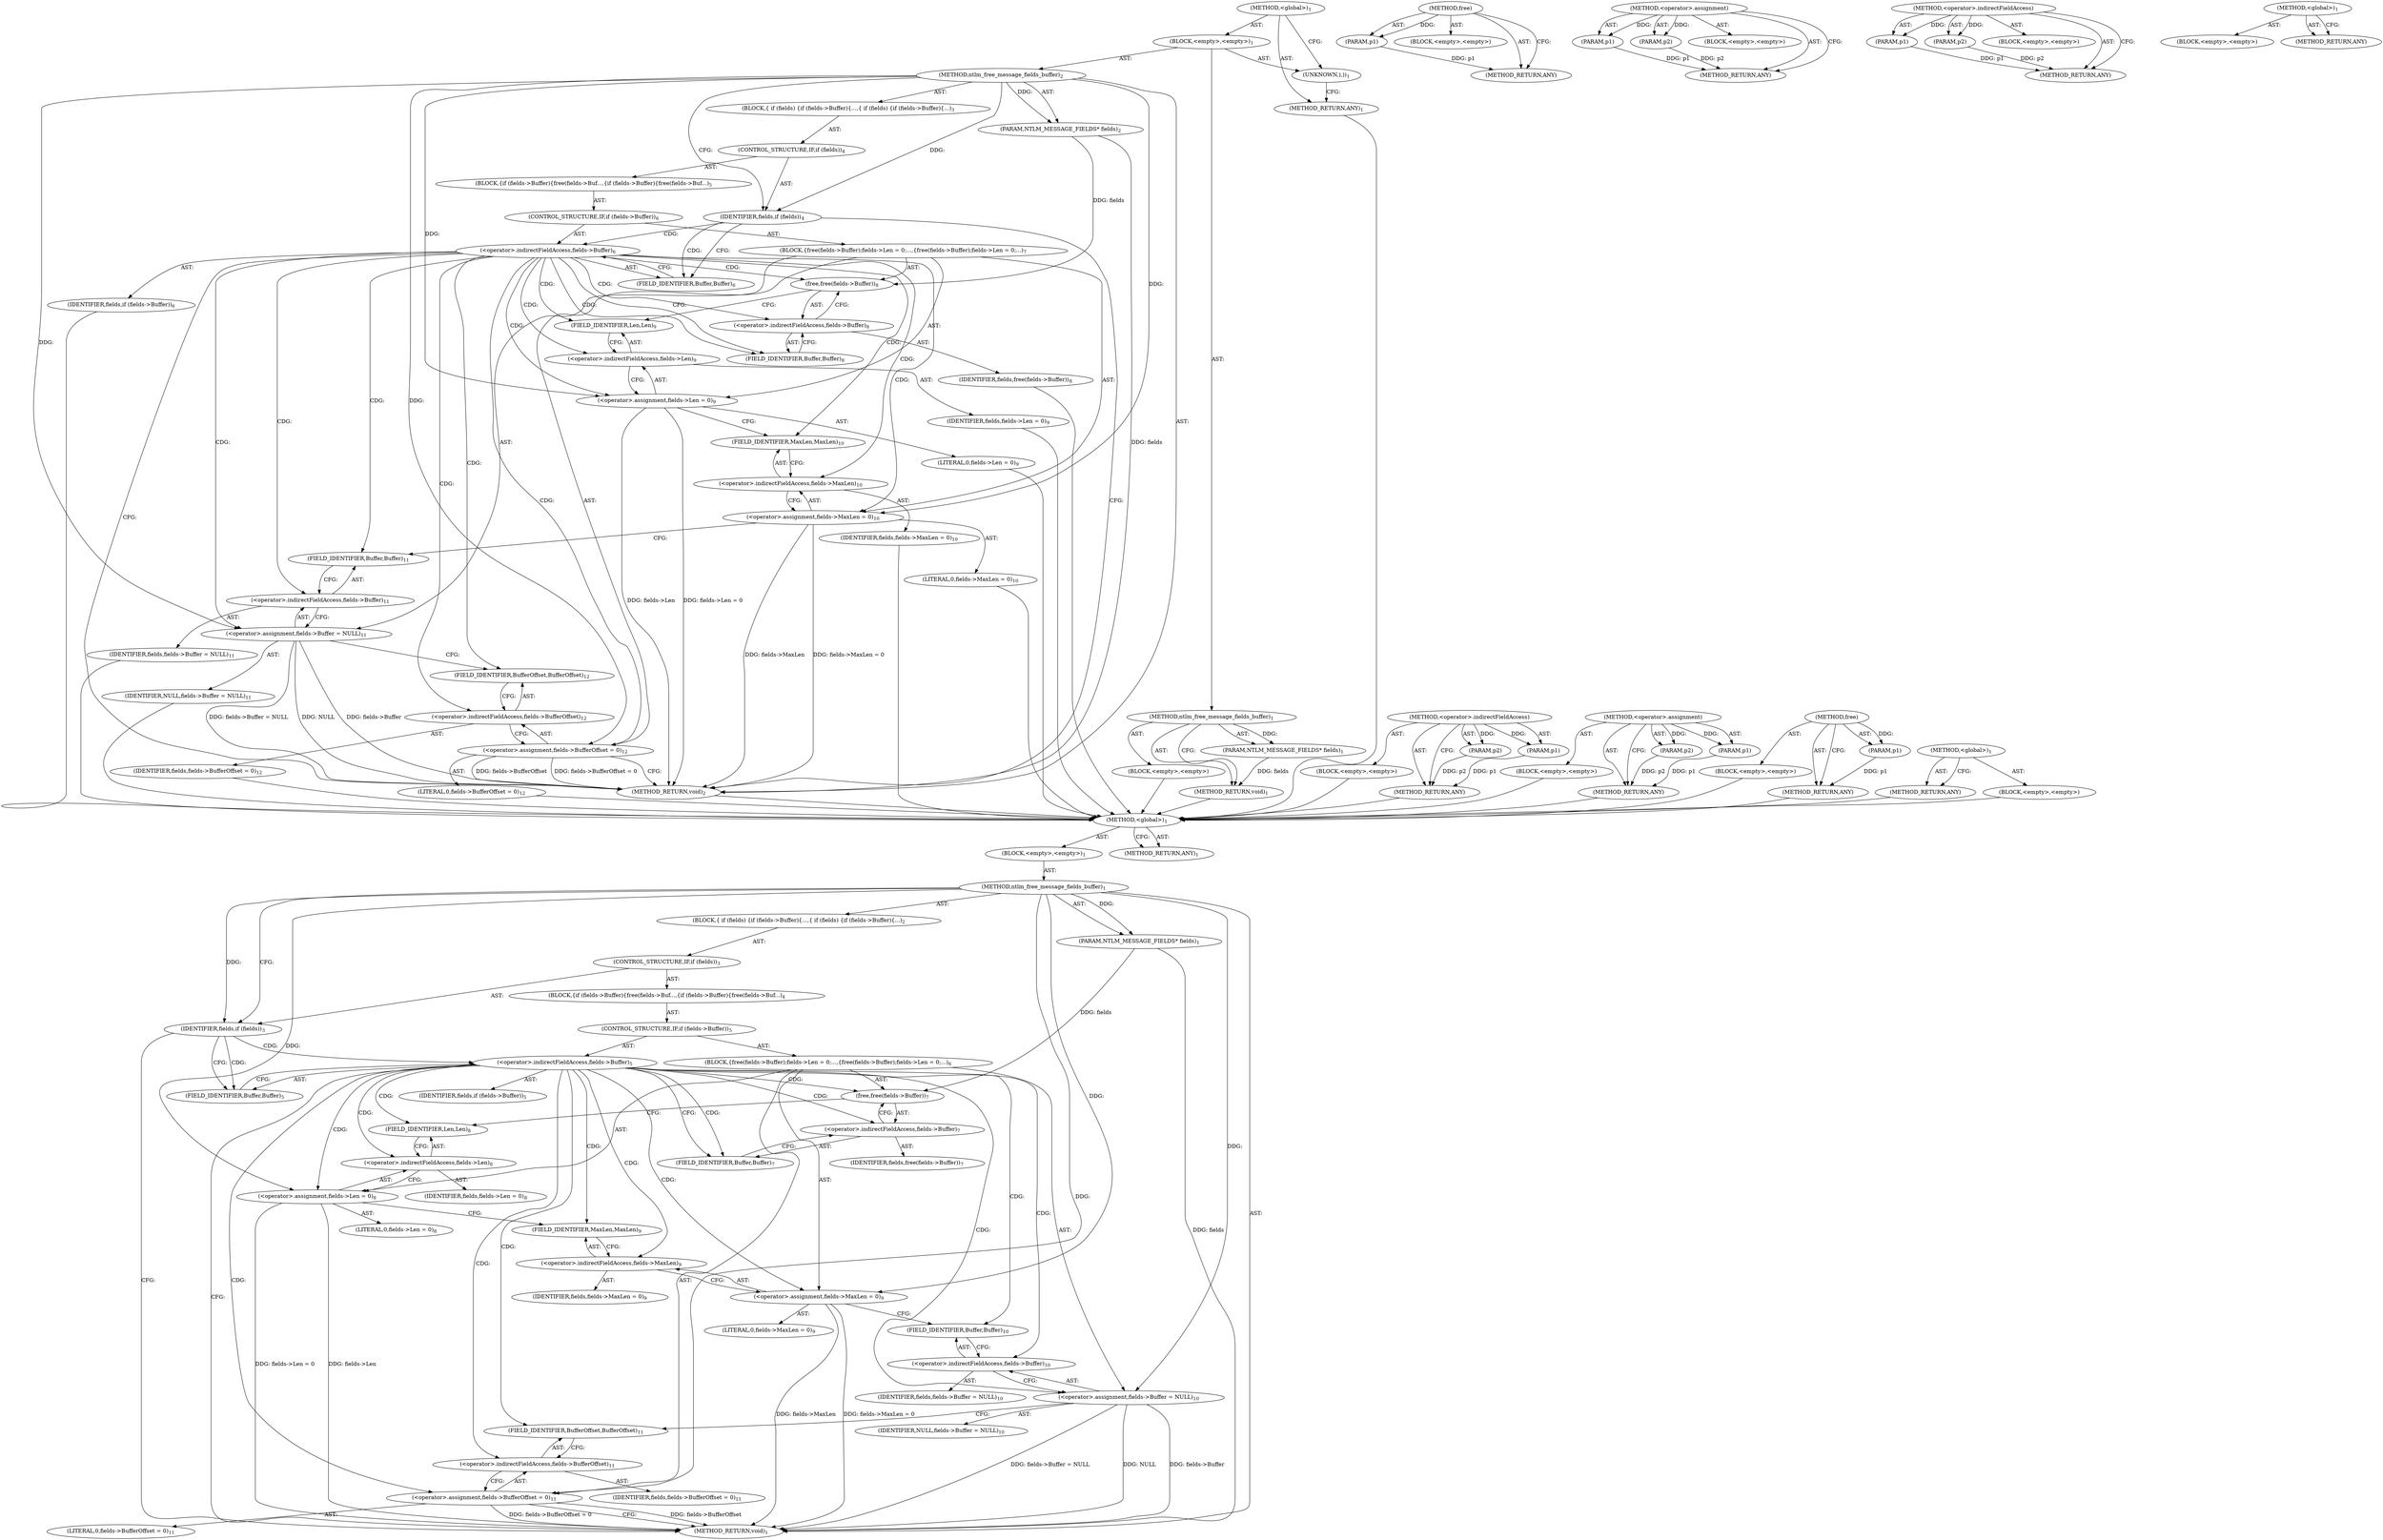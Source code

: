 digraph "ntlm_free_message_fields_buffer" {
vulnerable_6 [label=<(METHOD,&lt;global&gt;)<SUB>1</SUB>>];
vulnerable_7 [label=<(BLOCK,&lt;empty&gt;,&lt;empty&gt;)<SUB>1</SUB>>];
vulnerable_8 [label=<(METHOD,ntlm_free_message_fields_buffer)<SUB>1</SUB>>];
vulnerable_9 [label=<(PARAM,NTLM_MESSAGE_FIELDS* fields)<SUB>1</SUB>>];
vulnerable_10 [label=<(BLOCK,{
 	if (fields)
 	{
		if (fields-&gt;Buffer)
		{
	...,{
 	if (fields)
 	{
		if (fields-&gt;Buffer)
		{
	...)<SUB>2</SUB>>];
vulnerable_11 [label=<(CONTROL_STRUCTURE,IF,if (fields))<SUB>3</SUB>>];
vulnerable_12 [label=<(IDENTIFIER,fields,if (fields))<SUB>3</SUB>>];
vulnerable_13 [label=<(BLOCK,{
		if (fields-&gt;Buffer)
		{
			free(fields-&gt;Buf...,{
		if (fields-&gt;Buffer)
		{
			free(fields-&gt;Buf...)<SUB>4</SUB>>];
vulnerable_14 [label=<(CONTROL_STRUCTURE,IF,if (fields-&gt;Buffer))<SUB>5</SUB>>];
vulnerable_15 [label=<(&lt;operator&gt;.indirectFieldAccess,fields-&gt;Buffer)<SUB>5</SUB>>];
vulnerable_16 [label=<(IDENTIFIER,fields,if (fields-&gt;Buffer))<SUB>5</SUB>>];
vulnerable_17 [label=<(FIELD_IDENTIFIER,Buffer,Buffer)<SUB>5</SUB>>];
vulnerable_18 [label=<(BLOCK,{
			free(fields-&gt;Buffer);
			fields-&gt;Len = 0;
...,{
			free(fields-&gt;Buffer);
			fields-&gt;Len = 0;
...)<SUB>6</SUB>>];
vulnerable_19 [label=<(free,free(fields-&gt;Buffer))<SUB>7</SUB>>];
vulnerable_20 [label=<(&lt;operator&gt;.indirectFieldAccess,fields-&gt;Buffer)<SUB>7</SUB>>];
vulnerable_21 [label=<(IDENTIFIER,fields,free(fields-&gt;Buffer))<SUB>7</SUB>>];
vulnerable_22 [label=<(FIELD_IDENTIFIER,Buffer,Buffer)<SUB>7</SUB>>];
vulnerable_23 [label=<(&lt;operator&gt;.assignment,fields-&gt;Len = 0)<SUB>8</SUB>>];
vulnerable_24 [label=<(&lt;operator&gt;.indirectFieldAccess,fields-&gt;Len)<SUB>8</SUB>>];
vulnerable_25 [label=<(IDENTIFIER,fields,fields-&gt;Len = 0)<SUB>8</SUB>>];
vulnerable_26 [label=<(FIELD_IDENTIFIER,Len,Len)<SUB>8</SUB>>];
vulnerable_27 [label=<(LITERAL,0,fields-&gt;Len = 0)<SUB>8</SUB>>];
vulnerable_28 [label=<(&lt;operator&gt;.assignment,fields-&gt;MaxLen = 0)<SUB>9</SUB>>];
vulnerable_29 [label=<(&lt;operator&gt;.indirectFieldAccess,fields-&gt;MaxLen)<SUB>9</SUB>>];
vulnerable_30 [label=<(IDENTIFIER,fields,fields-&gt;MaxLen = 0)<SUB>9</SUB>>];
vulnerable_31 [label=<(FIELD_IDENTIFIER,MaxLen,MaxLen)<SUB>9</SUB>>];
vulnerable_32 [label=<(LITERAL,0,fields-&gt;MaxLen = 0)<SUB>9</SUB>>];
vulnerable_33 [label=<(&lt;operator&gt;.assignment,fields-&gt;Buffer = NULL)<SUB>10</SUB>>];
vulnerable_34 [label=<(&lt;operator&gt;.indirectFieldAccess,fields-&gt;Buffer)<SUB>10</SUB>>];
vulnerable_35 [label=<(IDENTIFIER,fields,fields-&gt;Buffer = NULL)<SUB>10</SUB>>];
vulnerable_36 [label=<(FIELD_IDENTIFIER,Buffer,Buffer)<SUB>10</SUB>>];
vulnerable_37 [label=<(IDENTIFIER,NULL,fields-&gt;Buffer = NULL)<SUB>10</SUB>>];
vulnerable_38 [label=<(&lt;operator&gt;.assignment,fields-&gt;BufferOffset = 0)<SUB>11</SUB>>];
vulnerable_39 [label=<(&lt;operator&gt;.indirectFieldAccess,fields-&gt;BufferOffset)<SUB>11</SUB>>];
vulnerable_40 [label=<(IDENTIFIER,fields,fields-&gt;BufferOffset = 0)<SUB>11</SUB>>];
vulnerable_41 [label=<(FIELD_IDENTIFIER,BufferOffset,BufferOffset)<SUB>11</SUB>>];
vulnerable_42 [label=<(LITERAL,0,fields-&gt;BufferOffset = 0)<SUB>11</SUB>>];
vulnerable_43 [label=<(METHOD_RETURN,void)<SUB>1</SUB>>];
vulnerable_45 [label=<(METHOD_RETURN,ANY)<SUB>1</SUB>>];
vulnerable_67 [label=<(METHOD,free)>];
vulnerable_68 [label=<(PARAM,p1)>];
vulnerable_69 [label=<(BLOCK,&lt;empty&gt;,&lt;empty&gt;)>];
vulnerable_70 [label=<(METHOD_RETURN,ANY)>];
vulnerable_71 [label=<(METHOD,&lt;operator&gt;.assignment)>];
vulnerable_72 [label=<(PARAM,p1)>];
vulnerable_73 [label=<(PARAM,p2)>];
vulnerable_74 [label=<(BLOCK,&lt;empty&gt;,&lt;empty&gt;)>];
vulnerable_75 [label=<(METHOD_RETURN,ANY)>];
vulnerable_62 [label=<(METHOD,&lt;operator&gt;.indirectFieldAccess)>];
vulnerable_63 [label=<(PARAM,p1)>];
vulnerable_64 [label=<(PARAM,p2)>];
vulnerable_65 [label=<(BLOCK,&lt;empty&gt;,&lt;empty&gt;)>];
vulnerable_66 [label=<(METHOD_RETURN,ANY)>];
vulnerable_56 [label=<(METHOD,&lt;global&gt;)<SUB>1</SUB>>];
vulnerable_57 [label=<(BLOCK,&lt;empty&gt;,&lt;empty&gt;)>];
vulnerable_58 [label=<(METHOD_RETURN,ANY)>];
fixed_6 [label=<(METHOD,&lt;global&gt;)<SUB>1</SUB>>];
fixed_7 [label=<(BLOCK,&lt;empty&gt;,&lt;empty&gt;)<SUB>1</SUB>>];
fixed_8 [label=<(METHOD,ntlm_free_message_fields_buffer)<SUB>1</SUB>>];
fixed_9 [label=<(PARAM,NTLM_MESSAGE_FIELDS* fields)<SUB>1</SUB>>];
fixed_10 [label=<(BLOCK,&lt;empty&gt;,&lt;empty&gt;)>];
fixed_11 [label=<(METHOD_RETURN,void)<SUB>1</SUB>>];
fixed_13 [label=<(UNKNOWN,),))<SUB>1</SUB>>];
fixed_14 [label=<(METHOD,ntlm_free_message_fields_buffer)<SUB>2</SUB>>];
fixed_15 [label=<(PARAM,NTLM_MESSAGE_FIELDS* fields)<SUB>2</SUB>>];
fixed_16 [label=<(BLOCK,{
 	if (fields)
 	{
		if (fields-&gt;Buffer)
		{
	...,{
 	if (fields)
 	{
		if (fields-&gt;Buffer)
		{
	...)<SUB>3</SUB>>];
fixed_17 [label=<(CONTROL_STRUCTURE,IF,if (fields))<SUB>4</SUB>>];
fixed_18 [label=<(IDENTIFIER,fields,if (fields))<SUB>4</SUB>>];
fixed_19 [label=<(BLOCK,{
		if (fields-&gt;Buffer)
		{
			free(fields-&gt;Buf...,{
		if (fields-&gt;Buffer)
		{
			free(fields-&gt;Buf...)<SUB>5</SUB>>];
fixed_20 [label=<(CONTROL_STRUCTURE,IF,if (fields-&gt;Buffer))<SUB>6</SUB>>];
fixed_21 [label=<(&lt;operator&gt;.indirectFieldAccess,fields-&gt;Buffer)<SUB>6</SUB>>];
fixed_22 [label=<(IDENTIFIER,fields,if (fields-&gt;Buffer))<SUB>6</SUB>>];
fixed_23 [label=<(FIELD_IDENTIFIER,Buffer,Buffer)<SUB>6</SUB>>];
fixed_24 [label=<(BLOCK,{
			free(fields-&gt;Buffer);
			fields-&gt;Len = 0;
...,{
			free(fields-&gt;Buffer);
			fields-&gt;Len = 0;
...)<SUB>7</SUB>>];
fixed_25 [label=<(free,free(fields-&gt;Buffer))<SUB>8</SUB>>];
fixed_26 [label=<(&lt;operator&gt;.indirectFieldAccess,fields-&gt;Buffer)<SUB>8</SUB>>];
fixed_27 [label=<(IDENTIFIER,fields,free(fields-&gt;Buffer))<SUB>8</SUB>>];
fixed_28 [label=<(FIELD_IDENTIFIER,Buffer,Buffer)<SUB>8</SUB>>];
fixed_29 [label=<(&lt;operator&gt;.assignment,fields-&gt;Len = 0)<SUB>9</SUB>>];
fixed_30 [label=<(&lt;operator&gt;.indirectFieldAccess,fields-&gt;Len)<SUB>9</SUB>>];
fixed_31 [label=<(IDENTIFIER,fields,fields-&gt;Len = 0)<SUB>9</SUB>>];
fixed_32 [label=<(FIELD_IDENTIFIER,Len,Len)<SUB>9</SUB>>];
fixed_33 [label=<(LITERAL,0,fields-&gt;Len = 0)<SUB>9</SUB>>];
fixed_34 [label=<(&lt;operator&gt;.assignment,fields-&gt;MaxLen = 0)<SUB>10</SUB>>];
fixed_35 [label=<(&lt;operator&gt;.indirectFieldAccess,fields-&gt;MaxLen)<SUB>10</SUB>>];
fixed_36 [label=<(IDENTIFIER,fields,fields-&gt;MaxLen = 0)<SUB>10</SUB>>];
fixed_37 [label=<(FIELD_IDENTIFIER,MaxLen,MaxLen)<SUB>10</SUB>>];
fixed_38 [label=<(LITERAL,0,fields-&gt;MaxLen = 0)<SUB>10</SUB>>];
fixed_39 [label=<(&lt;operator&gt;.assignment,fields-&gt;Buffer = NULL)<SUB>11</SUB>>];
fixed_40 [label=<(&lt;operator&gt;.indirectFieldAccess,fields-&gt;Buffer)<SUB>11</SUB>>];
fixed_41 [label=<(IDENTIFIER,fields,fields-&gt;Buffer = NULL)<SUB>11</SUB>>];
fixed_42 [label=<(FIELD_IDENTIFIER,Buffer,Buffer)<SUB>11</SUB>>];
fixed_43 [label=<(IDENTIFIER,NULL,fields-&gt;Buffer = NULL)<SUB>11</SUB>>];
fixed_44 [label=<(&lt;operator&gt;.assignment,fields-&gt;BufferOffset = 0)<SUB>12</SUB>>];
fixed_45 [label=<(&lt;operator&gt;.indirectFieldAccess,fields-&gt;BufferOffset)<SUB>12</SUB>>];
fixed_46 [label=<(IDENTIFIER,fields,fields-&gt;BufferOffset = 0)<SUB>12</SUB>>];
fixed_47 [label=<(FIELD_IDENTIFIER,BufferOffset,BufferOffset)<SUB>12</SUB>>];
fixed_48 [label=<(LITERAL,0,fields-&gt;BufferOffset = 0)<SUB>12</SUB>>];
fixed_49 [label=<(METHOD_RETURN,void)<SUB>2</SUB>>];
fixed_51 [label=<(METHOD_RETURN,ANY)<SUB>1</SUB>>];
fixed_68 [label=<(METHOD,&lt;operator&gt;.indirectFieldAccess)>];
fixed_69 [label=<(PARAM,p1)>];
fixed_70 [label=<(PARAM,p2)>];
fixed_71 [label=<(BLOCK,&lt;empty&gt;,&lt;empty&gt;)>];
fixed_72 [label=<(METHOD_RETURN,ANY)>];
fixed_77 [label=<(METHOD,&lt;operator&gt;.assignment)>];
fixed_78 [label=<(PARAM,p1)>];
fixed_79 [label=<(PARAM,p2)>];
fixed_80 [label=<(BLOCK,&lt;empty&gt;,&lt;empty&gt;)>];
fixed_81 [label=<(METHOD_RETURN,ANY)>];
fixed_73 [label=<(METHOD,free)>];
fixed_74 [label=<(PARAM,p1)>];
fixed_75 [label=<(BLOCK,&lt;empty&gt;,&lt;empty&gt;)>];
fixed_76 [label=<(METHOD_RETURN,ANY)>];
fixed_62 [label=<(METHOD,&lt;global&gt;)<SUB>1</SUB>>];
fixed_63 [label=<(BLOCK,&lt;empty&gt;,&lt;empty&gt;)>];
fixed_64 [label=<(METHOD_RETURN,ANY)>];
vulnerable_6 -> vulnerable_7  [key=0, label="AST: "];
vulnerable_6 -> vulnerable_45  [key=0, label="AST: "];
vulnerable_6 -> vulnerable_45  [key=1, label="CFG: "];
vulnerable_7 -> vulnerable_8  [key=0, label="AST: "];
vulnerable_8 -> vulnerable_9  [key=0, label="AST: "];
vulnerable_8 -> vulnerable_9  [key=1, label="DDG: "];
vulnerable_8 -> vulnerable_10  [key=0, label="AST: "];
vulnerable_8 -> vulnerable_43  [key=0, label="AST: "];
vulnerable_8 -> vulnerable_12  [key=0, label="CFG: "];
vulnerable_8 -> vulnerable_12  [key=1, label="DDG: "];
vulnerable_8 -> vulnerable_23  [key=0, label="DDG: "];
vulnerable_8 -> vulnerable_28  [key=0, label="DDG: "];
vulnerable_8 -> vulnerable_33  [key=0, label="DDG: "];
vulnerable_8 -> vulnerable_38  [key=0, label="DDG: "];
vulnerable_9 -> vulnerable_43  [key=0, label="DDG: fields"];
vulnerable_9 -> vulnerable_19  [key=0, label="DDG: fields"];
vulnerable_10 -> vulnerable_11  [key=0, label="AST: "];
vulnerable_11 -> vulnerable_12  [key=0, label="AST: "];
vulnerable_11 -> vulnerable_13  [key=0, label="AST: "];
vulnerable_12 -> vulnerable_43  [key=0, label="CFG: "];
vulnerable_12 -> vulnerable_17  [key=0, label="CFG: "];
vulnerable_12 -> vulnerable_17  [key=1, label="CDG: "];
vulnerable_12 -> vulnerable_15  [key=0, label="CDG: "];
vulnerable_13 -> vulnerable_14  [key=0, label="AST: "];
vulnerable_14 -> vulnerable_15  [key=0, label="AST: "];
vulnerable_14 -> vulnerable_18  [key=0, label="AST: "];
vulnerable_15 -> vulnerable_16  [key=0, label="AST: "];
vulnerable_15 -> vulnerable_17  [key=0, label="AST: "];
vulnerable_15 -> vulnerable_43  [key=0, label="CFG: "];
vulnerable_15 -> vulnerable_22  [key=0, label="CFG: "];
vulnerable_15 -> vulnerable_22  [key=1, label="CDG: "];
vulnerable_15 -> vulnerable_24  [key=0, label="CDG: "];
vulnerable_15 -> vulnerable_34  [key=0, label="CDG: "];
vulnerable_15 -> vulnerable_33  [key=0, label="CDG: "];
vulnerable_15 -> vulnerable_26  [key=0, label="CDG: "];
vulnerable_15 -> vulnerable_23  [key=0, label="CDG: "];
vulnerable_15 -> vulnerable_19  [key=0, label="CDG: "];
vulnerable_15 -> vulnerable_28  [key=0, label="CDG: "];
vulnerable_15 -> vulnerable_36  [key=0, label="CDG: "];
vulnerable_15 -> vulnerable_20  [key=0, label="CDG: "];
vulnerable_15 -> vulnerable_38  [key=0, label="CDG: "];
vulnerable_15 -> vulnerable_41  [key=0, label="CDG: "];
vulnerable_15 -> vulnerable_29  [key=0, label="CDG: "];
vulnerable_15 -> vulnerable_39  [key=0, label="CDG: "];
vulnerable_15 -> vulnerable_31  [key=0, label="CDG: "];
vulnerable_17 -> vulnerable_15  [key=0, label="CFG: "];
vulnerable_18 -> vulnerable_19  [key=0, label="AST: "];
vulnerable_18 -> vulnerable_23  [key=0, label="AST: "];
vulnerable_18 -> vulnerable_28  [key=0, label="AST: "];
vulnerable_18 -> vulnerable_33  [key=0, label="AST: "];
vulnerable_18 -> vulnerable_38  [key=0, label="AST: "];
vulnerable_19 -> vulnerable_20  [key=0, label="AST: "];
vulnerable_19 -> vulnerable_26  [key=0, label="CFG: "];
vulnerable_20 -> vulnerable_21  [key=0, label="AST: "];
vulnerable_20 -> vulnerable_22  [key=0, label="AST: "];
vulnerable_20 -> vulnerable_19  [key=0, label="CFG: "];
vulnerable_22 -> vulnerable_20  [key=0, label="CFG: "];
vulnerable_23 -> vulnerable_24  [key=0, label="AST: "];
vulnerable_23 -> vulnerable_27  [key=0, label="AST: "];
vulnerable_23 -> vulnerable_31  [key=0, label="CFG: "];
vulnerable_23 -> vulnerable_43  [key=0, label="DDG: fields-&gt;Len"];
vulnerable_23 -> vulnerable_43  [key=1, label="DDG: fields-&gt;Len = 0"];
vulnerable_24 -> vulnerable_25  [key=0, label="AST: "];
vulnerable_24 -> vulnerable_26  [key=0, label="AST: "];
vulnerable_24 -> vulnerable_23  [key=0, label="CFG: "];
vulnerable_26 -> vulnerable_24  [key=0, label="CFG: "];
vulnerable_28 -> vulnerable_29  [key=0, label="AST: "];
vulnerable_28 -> vulnerable_32  [key=0, label="AST: "];
vulnerable_28 -> vulnerable_36  [key=0, label="CFG: "];
vulnerable_28 -> vulnerable_43  [key=0, label="DDG: fields-&gt;MaxLen"];
vulnerable_28 -> vulnerable_43  [key=1, label="DDG: fields-&gt;MaxLen = 0"];
vulnerable_29 -> vulnerable_30  [key=0, label="AST: "];
vulnerable_29 -> vulnerable_31  [key=0, label="AST: "];
vulnerable_29 -> vulnerable_28  [key=0, label="CFG: "];
vulnerable_31 -> vulnerable_29  [key=0, label="CFG: "];
vulnerable_33 -> vulnerable_34  [key=0, label="AST: "];
vulnerable_33 -> vulnerable_37  [key=0, label="AST: "];
vulnerable_33 -> vulnerable_41  [key=0, label="CFG: "];
vulnerable_33 -> vulnerable_43  [key=0, label="DDG: fields-&gt;Buffer"];
vulnerable_33 -> vulnerable_43  [key=1, label="DDG: fields-&gt;Buffer = NULL"];
vulnerable_33 -> vulnerable_43  [key=2, label="DDG: NULL"];
vulnerable_34 -> vulnerable_35  [key=0, label="AST: "];
vulnerable_34 -> vulnerable_36  [key=0, label="AST: "];
vulnerable_34 -> vulnerable_33  [key=0, label="CFG: "];
vulnerable_36 -> vulnerable_34  [key=0, label="CFG: "];
vulnerable_38 -> vulnerable_39  [key=0, label="AST: "];
vulnerable_38 -> vulnerable_42  [key=0, label="AST: "];
vulnerable_38 -> vulnerable_43  [key=0, label="CFG: "];
vulnerable_38 -> vulnerable_43  [key=1, label="DDG: fields-&gt;BufferOffset"];
vulnerable_38 -> vulnerable_43  [key=2, label="DDG: fields-&gt;BufferOffset = 0"];
vulnerable_39 -> vulnerable_40  [key=0, label="AST: "];
vulnerable_39 -> vulnerable_41  [key=0, label="AST: "];
vulnerable_39 -> vulnerable_38  [key=0, label="CFG: "];
vulnerable_41 -> vulnerable_39  [key=0, label="CFG: "];
vulnerable_67 -> vulnerable_68  [key=0, label="AST: "];
vulnerable_67 -> vulnerable_68  [key=1, label="DDG: "];
vulnerable_67 -> vulnerable_69  [key=0, label="AST: "];
vulnerable_67 -> vulnerable_70  [key=0, label="AST: "];
vulnerable_67 -> vulnerable_70  [key=1, label="CFG: "];
vulnerable_68 -> vulnerable_70  [key=0, label="DDG: p1"];
vulnerable_71 -> vulnerable_72  [key=0, label="AST: "];
vulnerable_71 -> vulnerable_72  [key=1, label="DDG: "];
vulnerable_71 -> vulnerable_74  [key=0, label="AST: "];
vulnerable_71 -> vulnerable_73  [key=0, label="AST: "];
vulnerable_71 -> vulnerable_73  [key=1, label="DDG: "];
vulnerable_71 -> vulnerable_75  [key=0, label="AST: "];
vulnerable_71 -> vulnerable_75  [key=1, label="CFG: "];
vulnerable_72 -> vulnerable_75  [key=0, label="DDG: p1"];
vulnerable_73 -> vulnerable_75  [key=0, label="DDG: p2"];
vulnerable_62 -> vulnerable_63  [key=0, label="AST: "];
vulnerable_62 -> vulnerable_63  [key=1, label="DDG: "];
vulnerable_62 -> vulnerable_65  [key=0, label="AST: "];
vulnerable_62 -> vulnerable_64  [key=0, label="AST: "];
vulnerable_62 -> vulnerable_64  [key=1, label="DDG: "];
vulnerable_62 -> vulnerable_66  [key=0, label="AST: "];
vulnerable_62 -> vulnerable_66  [key=1, label="CFG: "];
vulnerable_63 -> vulnerable_66  [key=0, label="DDG: p1"];
vulnerable_64 -> vulnerable_66  [key=0, label="DDG: p2"];
vulnerable_56 -> vulnerable_57  [key=0, label="AST: "];
vulnerable_56 -> vulnerable_58  [key=0, label="AST: "];
vulnerable_56 -> vulnerable_58  [key=1, label="CFG: "];
fixed_6 -> fixed_7  [key=0, label="AST: "];
fixed_6 -> fixed_51  [key=0, label="AST: "];
fixed_6 -> fixed_13  [key=0, label="CFG: "];
fixed_7 -> fixed_8  [key=0, label="AST: "];
fixed_7 -> fixed_13  [key=0, label="AST: "];
fixed_7 -> fixed_14  [key=0, label="AST: "];
fixed_8 -> fixed_9  [key=0, label="AST: "];
fixed_8 -> fixed_9  [key=1, label="DDG: "];
fixed_8 -> fixed_10  [key=0, label="AST: "];
fixed_8 -> fixed_11  [key=0, label="AST: "];
fixed_8 -> fixed_11  [key=1, label="CFG: "];
fixed_9 -> fixed_11  [key=0, label="DDG: fields"];
fixed_10 -> vulnerable_6  [key=0];
fixed_11 -> vulnerable_6  [key=0];
fixed_13 -> fixed_51  [key=0, label="CFG: "];
fixed_14 -> fixed_15  [key=0, label="AST: "];
fixed_14 -> fixed_15  [key=1, label="DDG: "];
fixed_14 -> fixed_16  [key=0, label="AST: "];
fixed_14 -> fixed_49  [key=0, label="AST: "];
fixed_14 -> fixed_18  [key=0, label="CFG: "];
fixed_14 -> fixed_18  [key=1, label="DDG: "];
fixed_14 -> fixed_29  [key=0, label="DDG: "];
fixed_14 -> fixed_34  [key=0, label="DDG: "];
fixed_14 -> fixed_39  [key=0, label="DDG: "];
fixed_14 -> fixed_44  [key=0, label="DDG: "];
fixed_15 -> fixed_49  [key=0, label="DDG: fields"];
fixed_15 -> fixed_25  [key=0, label="DDG: fields"];
fixed_16 -> fixed_17  [key=0, label="AST: "];
fixed_17 -> fixed_18  [key=0, label="AST: "];
fixed_17 -> fixed_19  [key=0, label="AST: "];
fixed_18 -> fixed_49  [key=0, label="CFG: "];
fixed_18 -> fixed_23  [key=0, label="CFG: "];
fixed_18 -> fixed_23  [key=1, label="CDG: "];
fixed_18 -> fixed_21  [key=0, label="CDG: "];
fixed_19 -> fixed_20  [key=0, label="AST: "];
fixed_20 -> fixed_21  [key=0, label="AST: "];
fixed_20 -> fixed_24  [key=0, label="AST: "];
fixed_21 -> fixed_22  [key=0, label="AST: "];
fixed_21 -> fixed_23  [key=0, label="AST: "];
fixed_21 -> fixed_49  [key=0, label="CFG: "];
fixed_21 -> fixed_28  [key=0, label="CFG: "];
fixed_21 -> fixed_28  [key=1, label="CDG: "];
fixed_21 -> fixed_47  [key=0, label="CDG: "];
fixed_21 -> fixed_30  [key=0, label="CDG: "];
fixed_21 -> fixed_34  [key=0, label="CDG: "];
fixed_21 -> fixed_32  [key=0, label="CDG: "];
fixed_21 -> fixed_26  [key=0, label="CDG: "];
fixed_21 -> fixed_42  [key=0, label="CDG: "];
fixed_21 -> fixed_37  [key=0, label="CDG: "];
fixed_21 -> fixed_25  [key=0, label="CDG: "];
fixed_21 -> fixed_45  [key=0, label="CDG: "];
fixed_21 -> fixed_40  [key=0, label="CDG: "];
fixed_21 -> fixed_29  [key=0, label="CDG: "];
fixed_21 -> fixed_44  [key=0, label="CDG: "];
fixed_21 -> fixed_35  [key=0, label="CDG: "];
fixed_21 -> fixed_39  [key=0, label="CDG: "];
fixed_22 -> vulnerable_6  [key=0];
fixed_23 -> fixed_21  [key=0, label="CFG: "];
fixed_24 -> fixed_25  [key=0, label="AST: "];
fixed_24 -> fixed_29  [key=0, label="AST: "];
fixed_24 -> fixed_34  [key=0, label="AST: "];
fixed_24 -> fixed_39  [key=0, label="AST: "];
fixed_24 -> fixed_44  [key=0, label="AST: "];
fixed_25 -> fixed_26  [key=0, label="AST: "];
fixed_25 -> fixed_32  [key=0, label="CFG: "];
fixed_26 -> fixed_27  [key=0, label="AST: "];
fixed_26 -> fixed_28  [key=0, label="AST: "];
fixed_26 -> fixed_25  [key=0, label="CFG: "];
fixed_27 -> vulnerable_6  [key=0];
fixed_28 -> fixed_26  [key=0, label="CFG: "];
fixed_29 -> fixed_30  [key=0, label="AST: "];
fixed_29 -> fixed_33  [key=0, label="AST: "];
fixed_29 -> fixed_37  [key=0, label="CFG: "];
fixed_29 -> fixed_49  [key=0, label="DDG: fields-&gt;Len"];
fixed_29 -> fixed_49  [key=1, label="DDG: fields-&gt;Len = 0"];
fixed_30 -> fixed_31  [key=0, label="AST: "];
fixed_30 -> fixed_32  [key=0, label="AST: "];
fixed_30 -> fixed_29  [key=0, label="CFG: "];
fixed_31 -> vulnerable_6  [key=0];
fixed_32 -> fixed_30  [key=0, label="CFG: "];
fixed_33 -> vulnerable_6  [key=0];
fixed_34 -> fixed_35  [key=0, label="AST: "];
fixed_34 -> fixed_38  [key=0, label="AST: "];
fixed_34 -> fixed_42  [key=0, label="CFG: "];
fixed_34 -> fixed_49  [key=0, label="DDG: fields-&gt;MaxLen"];
fixed_34 -> fixed_49  [key=1, label="DDG: fields-&gt;MaxLen = 0"];
fixed_35 -> fixed_36  [key=0, label="AST: "];
fixed_35 -> fixed_37  [key=0, label="AST: "];
fixed_35 -> fixed_34  [key=0, label="CFG: "];
fixed_36 -> vulnerable_6  [key=0];
fixed_37 -> fixed_35  [key=0, label="CFG: "];
fixed_38 -> vulnerable_6  [key=0];
fixed_39 -> fixed_40  [key=0, label="AST: "];
fixed_39 -> fixed_43  [key=0, label="AST: "];
fixed_39 -> fixed_47  [key=0, label="CFG: "];
fixed_39 -> fixed_49  [key=0, label="DDG: fields-&gt;Buffer"];
fixed_39 -> fixed_49  [key=1, label="DDG: fields-&gt;Buffer = NULL"];
fixed_39 -> fixed_49  [key=2, label="DDG: NULL"];
fixed_40 -> fixed_41  [key=0, label="AST: "];
fixed_40 -> fixed_42  [key=0, label="AST: "];
fixed_40 -> fixed_39  [key=0, label="CFG: "];
fixed_41 -> vulnerable_6  [key=0];
fixed_42 -> fixed_40  [key=0, label="CFG: "];
fixed_43 -> vulnerable_6  [key=0];
fixed_44 -> fixed_45  [key=0, label="AST: "];
fixed_44 -> fixed_48  [key=0, label="AST: "];
fixed_44 -> fixed_49  [key=0, label="CFG: "];
fixed_44 -> fixed_49  [key=1, label="DDG: fields-&gt;BufferOffset"];
fixed_44 -> fixed_49  [key=2, label="DDG: fields-&gt;BufferOffset = 0"];
fixed_45 -> fixed_46  [key=0, label="AST: "];
fixed_45 -> fixed_47  [key=0, label="AST: "];
fixed_45 -> fixed_44  [key=0, label="CFG: "];
fixed_46 -> vulnerable_6  [key=0];
fixed_47 -> fixed_45  [key=0, label="CFG: "];
fixed_48 -> vulnerable_6  [key=0];
fixed_49 -> vulnerable_6  [key=0];
fixed_51 -> vulnerable_6  [key=0];
fixed_68 -> fixed_69  [key=0, label="AST: "];
fixed_68 -> fixed_69  [key=1, label="DDG: "];
fixed_68 -> fixed_71  [key=0, label="AST: "];
fixed_68 -> fixed_70  [key=0, label="AST: "];
fixed_68 -> fixed_70  [key=1, label="DDG: "];
fixed_68 -> fixed_72  [key=0, label="AST: "];
fixed_68 -> fixed_72  [key=1, label="CFG: "];
fixed_69 -> fixed_72  [key=0, label="DDG: p1"];
fixed_70 -> fixed_72  [key=0, label="DDG: p2"];
fixed_71 -> vulnerable_6  [key=0];
fixed_72 -> vulnerable_6  [key=0];
fixed_77 -> fixed_78  [key=0, label="AST: "];
fixed_77 -> fixed_78  [key=1, label="DDG: "];
fixed_77 -> fixed_80  [key=0, label="AST: "];
fixed_77 -> fixed_79  [key=0, label="AST: "];
fixed_77 -> fixed_79  [key=1, label="DDG: "];
fixed_77 -> fixed_81  [key=0, label="AST: "];
fixed_77 -> fixed_81  [key=1, label="CFG: "];
fixed_78 -> fixed_81  [key=0, label="DDG: p1"];
fixed_79 -> fixed_81  [key=0, label="DDG: p2"];
fixed_80 -> vulnerable_6  [key=0];
fixed_81 -> vulnerable_6  [key=0];
fixed_73 -> fixed_74  [key=0, label="AST: "];
fixed_73 -> fixed_74  [key=1, label="DDG: "];
fixed_73 -> fixed_75  [key=0, label="AST: "];
fixed_73 -> fixed_76  [key=0, label="AST: "];
fixed_73 -> fixed_76  [key=1, label="CFG: "];
fixed_74 -> fixed_76  [key=0, label="DDG: p1"];
fixed_75 -> vulnerable_6  [key=0];
fixed_76 -> vulnerable_6  [key=0];
fixed_62 -> fixed_63  [key=0, label="AST: "];
fixed_62 -> fixed_64  [key=0, label="AST: "];
fixed_62 -> fixed_64  [key=1, label="CFG: "];
fixed_63 -> vulnerable_6  [key=0];
fixed_64 -> vulnerable_6  [key=0];
}
